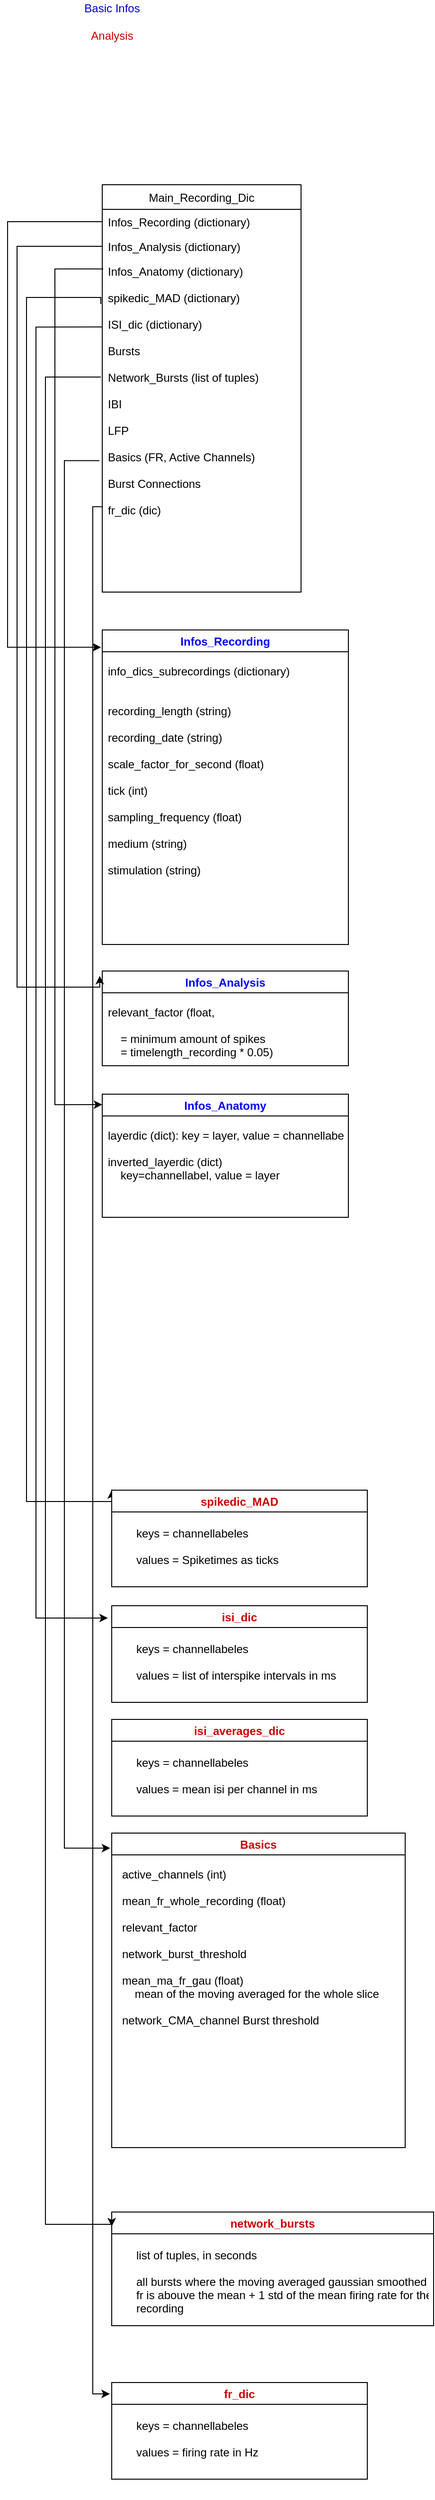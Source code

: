 <mxfile version="15.2.9" type="github">
  <diagram id="vBnOlz8iTsaYxyx_wYCy" name="Page-1">
    <mxGraphModel dx="507" dy="1140" grid="1" gridSize="10" guides="1" tooltips="1" connect="1" arrows="1" fold="1" page="1" pageScale="1" pageWidth="827" pageHeight="1169" math="0" shadow="0">
      <root>
        <mxCell id="0" />
        <mxCell id="1" parent="0" />
        <mxCell id="hhfGfqor65zBzNXSn3MG-1" value="Main_Recording_Dic" style="swimlane;fontStyle=0;childLayout=stackLayout;horizontal=1;startSize=26;horizontalStack=0;resizeParent=1;resizeParentMax=0;resizeLast=0;collapsible=1;marginBottom=0;" parent="1" vertex="1">
          <mxGeometry x="140" y="220" width="210" height="430" as="geometry" />
        </mxCell>
        <mxCell id="hhfGfqor65zBzNXSn3MG-2" value="Infos_Recording (dictionary)" style="text;strokeColor=none;fillColor=none;align=left;verticalAlign=top;spacingLeft=4;spacingRight=4;overflow=hidden;rotatable=0;points=[[0,0.5],[1,0.5]];portConstraint=eastwest;" parent="hhfGfqor65zBzNXSn3MG-1" vertex="1">
          <mxGeometry y="26" width="210" height="26" as="geometry" />
        </mxCell>
        <mxCell id="hhfGfqor65zBzNXSn3MG-3" value="Infos_Analysis (dictionary)" style="text;strokeColor=none;fillColor=none;align=left;verticalAlign=top;spacingLeft=4;spacingRight=4;overflow=hidden;rotatable=0;points=[[0,0.5],[1,0.5]];portConstraint=eastwest;" parent="hhfGfqor65zBzNXSn3MG-1" vertex="1">
          <mxGeometry y="52" width="210" height="26" as="geometry" />
        </mxCell>
        <mxCell id="hhfGfqor65zBzNXSn3MG-4" value="Infos_Anatomy (dictionary)&#xa;&#xa;spikedic_MAD (dictionary)&#xa;&#xa;ISI_dic (dictionary)&#xa;&#xa;Bursts&#xa;&#xa;Network_Bursts (list of tuples)&#xa;&#xa;IBI&#xa;&#xa;LFP&#xa;&#xa;Basics (FR, Active Channels)&#xa;&#xa;Burst Connections&#xa;&#xa;fr_dic (dic)&#xa;&#xa;" style="text;strokeColor=none;fillColor=none;align=left;verticalAlign=top;spacingLeft=4;spacingRight=4;overflow=hidden;rotatable=0;points=[[0,0.5],[1,0.5]];portConstraint=eastwest;" parent="hhfGfqor65zBzNXSn3MG-1" vertex="1">
          <mxGeometry y="78" width="210" height="352" as="geometry" />
        </mxCell>
        <mxCell id="hhfGfqor65zBzNXSn3MG-6" value="&lt;div&gt;&lt;font color=&quot;#0000CC&quot;&gt;Basic Infos&lt;/font&gt;&lt;/div&gt;&lt;div&gt;&lt;br&gt;&lt;/div&gt;&lt;div&gt;&lt;font color=&quot;#CC0000&quot;&gt;Analysis&lt;/font&gt;&lt;/div&gt;&lt;div&gt;&lt;br&gt;&lt;/div&gt;&lt;div&gt;&lt;br&gt;&lt;/div&gt;&lt;div&gt;&lt;br&gt;&lt;/div&gt;" style="text;html=1;align=center;verticalAlign=middle;resizable=0;points=[];autosize=1;strokeColor=none;fillColor=none;" parent="1" vertex="1">
          <mxGeometry x="115" y="25" width="70" height="90" as="geometry" />
        </mxCell>
        <mxCell id="hhfGfqor65zBzNXSn3MG-7" style="edgeStyle=orthogonalEdgeStyle;rounded=0;orthogonalLoop=1;jettySize=auto;html=1;exitX=0;exitY=0.5;exitDx=0;exitDy=0;fontColor=#0000FF;entryX=-0.005;entryY=0.055;entryDx=0;entryDy=0;entryPerimeter=0;" parent="1" source="hhfGfqor65zBzNXSn3MG-2" target="hhfGfqor65zBzNXSn3MG-8" edge="1">
          <mxGeometry relative="1" as="geometry">
            <mxPoint x="60" y="720" as="targetPoint" />
            <Array as="points">
              <mxPoint x="40" y="259" />
              <mxPoint x="40" y="708" />
            </Array>
          </mxGeometry>
        </mxCell>
        <mxCell id="hhfGfqor65zBzNXSn3MG-8" value="Infos_Recording" style="swimlane;fontColor=#0000FF;" parent="1" vertex="1">
          <mxGeometry x="140" y="690" width="260" height="332" as="geometry" />
        </mxCell>
        <mxCell id="hhfGfqor65zBzNXSn3MG-9" value="info_dics_subrecordings (dictionary)&#xa;&#xa;&#xa;recording_length (string)&#xa;&#xa;recording_date (string)&#xa;&#xa;scale_factor_for_second (float)&#xa;&#xa;tick (int)&#xa;&#xa;sampling_frequency (float)&#xa;&#xa;medium (string)&#xa;&#xa;stimulation (string)&#xa;&#xa;" style="text;strokeColor=none;fillColor=none;align=left;verticalAlign=top;spacingLeft=4;spacingRight=4;overflow=hidden;rotatable=0;points=[[0,0.5],[1,0.5]];portConstraint=eastwest;" parent="hhfGfqor65zBzNXSn3MG-8" vertex="1">
          <mxGeometry y="30" width="260" height="302" as="geometry" />
        </mxCell>
        <mxCell id="hhfGfqor65zBzNXSn3MG-10" value="Infos_Analysis" style="swimlane;fontColor=#0000FF;" parent="1" vertex="1">
          <mxGeometry x="140" y="1050" width="260" height="100" as="geometry" />
        </mxCell>
        <mxCell id="hhfGfqor65zBzNXSn3MG-11" value="relevant_factor (float, &#xa;&#xa;    = minimum amount of spikes&#xa;    = timelength_recording * 0.05)&#xa;&#xa;&#xa;&#xa;" style="text;strokeColor=none;fillColor=none;align=left;verticalAlign=top;spacingLeft=4;spacingRight=4;overflow=hidden;rotatable=0;points=[[0,0.5],[1,0.5]];portConstraint=eastwest;" parent="hhfGfqor65zBzNXSn3MG-10" vertex="1">
          <mxGeometry y="30" width="260" height="90" as="geometry" />
        </mxCell>
        <mxCell id="hhfGfqor65zBzNXSn3MG-12" style="edgeStyle=orthogonalEdgeStyle;rounded=0;orthogonalLoop=1;jettySize=auto;html=1;exitX=0;exitY=0.5;exitDx=0;exitDy=0;entryX=-0.01;entryY=0.051;entryDx=0;entryDy=0;entryPerimeter=0;fontColor=#0000FF;" parent="1" source="hhfGfqor65zBzNXSn3MG-3" target="hhfGfqor65zBzNXSn3MG-10" edge="1">
          <mxGeometry relative="1" as="geometry">
            <Array as="points">
              <mxPoint x="50" y="285" />
              <mxPoint x="50" y="1067" />
            </Array>
          </mxGeometry>
        </mxCell>
        <mxCell id="hhfGfqor65zBzNXSn3MG-13" value="Basics" style="swimlane;fontColor=#CC0000;startSize=23;" parent="1" vertex="1">
          <mxGeometry x="150" y="1960" width="310" height="332" as="geometry" />
        </mxCell>
        <mxCell id="hhfGfqor65zBzNXSn3MG-17" value="active_channels (int)&#xa;&#xa;mean_fr_whole_recording (float)&#xa;&#xa;relevant_factor&#xa;&#xa;network_burst_threshold&#xa;&#xa;mean_ma_fr_gau (float)&#xa;    mean of the moving averaged for the whole slice&#xa;&#xa;network_CMA_channel Burst threshold&#xa;&#xa;&#xa;" style="text;strokeColor=none;fillColor=none;align=left;verticalAlign=top;spacingLeft=4;spacingRight=4;overflow=hidden;rotatable=0;points=[[0,0.5],[1,0.5]];portConstraint=eastwest;" parent="hhfGfqor65zBzNXSn3MG-13" vertex="1">
          <mxGeometry x="5" y="30" width="300" height="302" as="geometry" />
        </mxCell>
        <mxCell id="hhfGfqor65zBzNXSn3MG-15" style="edgeStyle=orthogonalEdgeStyle;rounded=0;orthogonalLoop=1;jettySize=auto;html=1;fontColor=#CC0000;entryX=0;entryY=0;entryDx=0;entryDy=0;exitX=-0.007;exitY=0.136;exitDx=0;exitDy=0;exitPerimeter=0;" parent="1" source="hhfGfqor65zBzNXSn3MG-4" target="hhfGfqor65zBzNXSn3MG-16" edge="1">
          <mxGeometry relative="1" as="geometry">
            <mxPoint x="80" y="1581" as="targetPoint" />
            <mxPoint x="87" y="320" as="sourcePoint" />
            <Array as="points">
              <mxPoint x="60" y="339" />
              <mxPoint x="60" y="1610" />
              <mxPoint x="150" y="1610" />
            </Array>
          </mxGeometry>
        </mxCell>
        <mxCell id="hhfGfqor65zBzNXSn3MG-16" value="spikedic_MAD" style="swimlane;fontColor=#CC0000;startSize=23;" parent="1" vertex="1">
          <mxGeometry x="150" y="1598" width="270" height="102" as="geometry" />
        </mxCell>
        <mxCell id="hhfGfqor65zBzNXSn3MG-18" value="keys = channellabeles&#xa;&#xa;values = Spiketimes as ticks&#xa;" style="text;strokeColor=none;fillColor=none;align=left;verticalAlign=top;spacingLeft=4;spacingRight=4;overflow=hidden;rotatable=0;points=[[0,0.5],[1,0.5]];portConstraint=eastwest;" parent="hhfGfqor65zBzNXSn3MG-16" vertex="1">
          <mxGeometry x="20" y="32" width="250" height="88" as="geometry" />
        </mxCell>
        <mxCell id="hhfGfqor65zBzNXSn3MG-19" style="edgeStyle=orthogonalEdgeStyle;rounded=0;orthogonalLoop=1;jettySize=auto;html=1;fontColor=#CC0000;exitX=-0.014;exitY=0.606;exitDx=0;exitDy=0;exitPerimeter=0;entryX=-0.005;entryY=0.048;entryDx=0;entryDy=0;entryPerimeter=0;" parent="1" source="hhfGfqor65zBzNXSn3MG-4" target="hhfGfqor65zBzNXSn3MG-13" edge="1">
          <mxGeometry relative="1" as="geometry">
            <mxPoint x="100" y="449" as="targetPoint" />
            <Array as="points">
              <mxPoint x="100" y="511" />
              <mxPoint x="100" y="1976" />
            </Array>
          </mxGeometry>
        </mxCell>
        <mxCell id="A6L8o1R3aStiilXjUK1z-1" value="network_bursts" style="swimlane;fontColor=#CC0000;startSize=23;" vertex="1" parent="1">
          <mxGeometry x="150" y="2360" width="340" height="120" as="geometry" />
        </mxCell>
        <mxCell id="A6L8o1R3aStiilXjUK1z-2" value="list of tuples, in seconds&#xa;&#xa;all bursts where the moving averaged gaussian smoothed&#xa;fr is abouve the mean + 1 std of the mean firing rate for the&#xa;recording&#xa;&#xa;&#xa;&#xa;" style="text;strokeColor=none;fillColor=none;align=left;verticalAlign=top;spacingLeft=4;spacingRight=4;overflow=hidden;rotatable=0;points=[[0,0.5],[1,0.5]];portConstraint=eastwest;" vertex="1" parent="A6L8o1R3aStiilXjUK1z-1">
          <mxGeometry x="20" y="32" width="320" height="88" as="geometry" />
        </mxCell>
        <mxCell id="A6L8o1R3aStiilXjUK1z-4" style="edgeStyle=orthogonalEdgeStyle;rounded=0;orthogonalLoop=1;jettySize=auto;html=1;exitX=-0.007;exitY=0.355;exitDx=0;exitDy=0;exitPerimeter=0;entryX=0;entryY=0.127;entryDx=0;entryDy=0;entryPerimeter=0;" edge="1" parent="1" source="hhfGfqor65zBzNXSn3MG-4" target="A6L8o1R3aStiilXjUK1z-1">
          <mxGeometry relative="1" as="geometry">
            <mxPoint x="80" y="449" as="targetPoint" />
            <Array as="points">
              <mxPoint x="80" y="423" />
              <mxPoint x="80" y="2373" />
            </Array>
          </mxGeometry>
        </mxCell>
        <mxCell id="A6L8o1R3aStiilXjUK1z-5" value="fr_dic" style="swimlane;fontColor=#CC0000;startSize=23;" vertex="1" parent="1">
          <mxGeometry x="150" y="2540" width="270" height="102" as="geometry" />
        </mxCell>
        <mxCell id="A6L8o1R3aStiilXjUK1z-6" value="keys = channellabeles&#xa;&#xa;values = firing rate in Hz&#xa;" style="text;strokeColor=none;fillColor=none;align=left;verticalAlign=top;spacingLeft=4;spacingRight=4;overflow=hidden;rotatable=0;points=[[0,0.5],[1,0.5]];portConstraint=eastwest;" vertex="1" parent="A6L8o1R3aStiilXjUK1z-5">
          <mxGeometry x="20" y="32" width="250" height="88" as="geometry" />
        </mxCell>
        <mxCell id="A6L8o1R3aStiilXjUK1z-8" style="edgeStyle=orthogonalEdgeStyle;rounded=0;orthogonalLoop=1;jettySize=auto;html=1;exitX=0;exitY=0.744;exitDx=0;exitDy=0;exitPerimeter=0;entryX=-0.007;entryY=0.118;entryDx=0;entryDy=0;entryPerimeter=0;" edge="1" parent="1" source="hhfGfqor65zBzNXSn3MG-4" target="A6L8o1R3aStiilXjUK1z-5">
          <mxGeometry relative="1" as="geometry">
            <mxPoint x="90" y="480" as="targetPoint" />
            <Array as="points">
              <mxPoint x="130" y="560" />
              <mxPoint x="130" y="2552" />
            </Array>
          </mxGeometry>
        </mxCell>
        <mxCell id="A6L8o1R3aStiilXjUK1z-9" value="isi_dic" style="swimlane;fontColor=#CC0000;startSize=23;" vertex="1" parent="1">
          <mxGeometry x="150" y="1720" width="270" height="102" as="geometry" />
        </mxCell>
        <mxCell id="A6L8o1R3aStiilXjUK1z-10" value="keys = channellabeles&#xa;&#xa;values = list of interspike intervals in ms&#xa;" style="text;strokeColor=none;fillColor=none;align=left;verticalAlign=top;spacingLeft=4;spacingRight=4;overflow=hidden;rotatable=0;points=[[0,0.5],[1,0.5]];portConstraint=eastwest;" vertex="1" parent="A6L8o1R3aStiilXjUK1z-9">
          <mxGeometry x="20" y="32" width="250" height="88" as="geometry" />
        </mxCell>
        <mxCell id="A6L8o1R3aStiilXjUK1z-11" style="edgeStyle=orthogonalEdgeStyle;rounded=0;orthogonalLoop=1;jettySize=auto;html=1;exitX=0;exitY=0.205;exitDx=0;exitDy=0;exitPerimeter=0;entryX=-0.015;entryY=0.127;entryDx=0;entryDy=0;entryPerimeter=0;" edge="1" parent="1" source="hhfGfqor65zBzNXSn3MG-4" target="A6L8o1R3aStiilXjUK1z-9">
          <mxGeometry relative="1" as="geometry">
            <mxPoint x="90" y="474" as="targetPoint" />
            <Array as="points">
              <mxPoint x="70" y="370" />
              <mxPoint x="70" y="1733" />
            </Array>
          </mxGeometry>
        </mxCell>
        <mxCell id="A6L8o1R3aStiilXjUK1z-12" value="isi_averages_dic" style="swimlane;fontColor=#CC0000;startSize=23;" vertex="1" parent="1">
          <mxGeometry x="150" y="1840" width="270" height="102" as="geometry" />
        </mxCell>
        <mxCell id="A6L8o1R3aStiilXjUK1z-13" value="keys = channellabeles&#xa;&#xa;values = mean isi per channel in ms" style="text;strokeColor=none;fillColor=none;align=left;verticalAlign=top;spacingLeft=4;spacingRight=4;overflow=hidden;rotatable=0;points=[[0,0.5],[1,0.5]];portConstraint=eastwest;" vertex="1" parent="A6L8o1R3aStiilXjUK1z-12">
          <mxGeometry x="20" y="32" width="250" height="88" as="geometry" />
        </mxCell>
        <mxCell id="A6L8o1R3aStiilXjUK1z-14" value="Infos_Anatomy" style="swimlane;fontColor=#0000FF;" vertex="1" parent="1">
          <mxGeometry x="140" y="1180" width="260" height="130" as="geometry" />
        </mxCell>
        <mxCell id="A6L8o1R3aStiilXjUK1z-15" value="layerdic (dict): key = layer, value = channellabels&#xa;&#xa;inverted_layerdic (dict)&#xa;    key=channellabel, value = layer&#xa;" style="text;strokeColor=none;fillColor=none;align=left;verticalAlign=top;spacingLeft=4;spacingRight=4;overflow=hidden;rotatable=0;points=[[0,0.5],[1,0.5]];portConstraint=eastwest;" vertex="1" parent="A6L8o1R3aStiilXjUK1z-14">
          <mxGeometry y="30" width="260" height="302" as="geometry" />
        </mxCell>
        <mxCell id="A6L8o1R3aStiilXjUK1z-16" style="edgeStyle=orthogonalEdgeStyle;rounded=0;orthogonalLoop=1;jettySize=auto;html=1;exitX=0.005;exitY=0.031;exitDx=0;exitDy=0;exitPerimeter=0;entryX=0;entryY=0.085;entryDx=0;entryDy=0;entryPerimeter=0;" edge="1" parent="1" source="hhfGfqor65zBzNXSn3MG-4" target="A6L8o1R3aStiilXjUK1z-14">
          <mxGeometry relative="1" as="geometry">
            <mxPoint x="100" y="474" as="targetPoint" />
            <Array as="points">
              <mxPoint x="90" y="309" />
              <mxPoint x="90" y="1191" />
            </Array>
          </mxGeometry>
        </mxCell>
      </root>
    </mxGraphModel>
  </diagram>
</mxfile>
